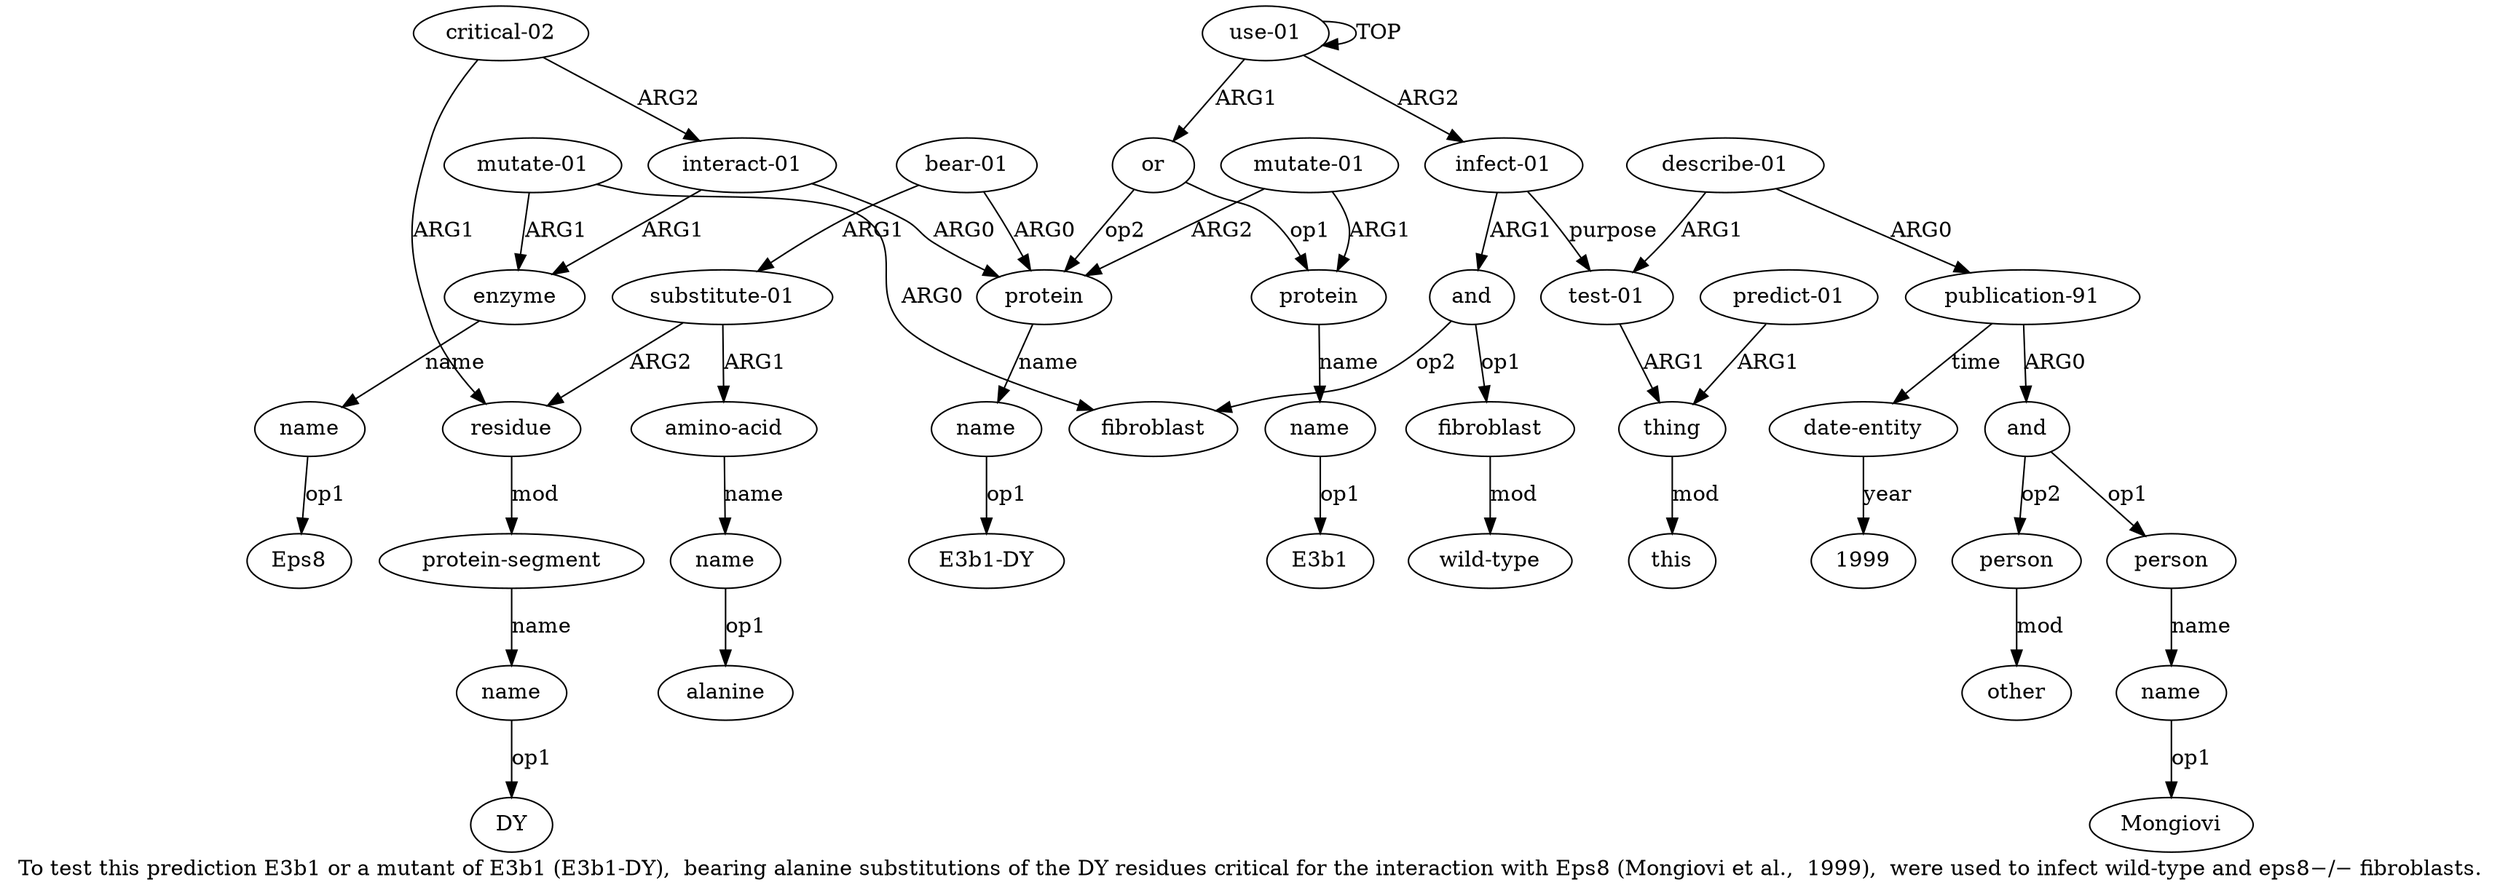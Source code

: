 digraph  {
	graph [label="To test this prediction E3b1 or a mutant of E3b1 (E3b1-DY),  bearing alanine substitutions of the DY residues critical for the interaction \
with Eps8 (Mongiovi et al.,  1999),  were used to infect wild-type and eps8−/− fibroblasts."];
	node [label="\N"];
	a20	 [color=black,
		gold_ind=20,
		gold_label=fibroblast,
		label=fibroblast,
		test_ind=20,
		test_label=fibroblast];
	a21	 [color=black,
		gold_ind=21,
		gold_label="wild-type",
		label="wild-type",
		test_ind=21,
		test_label="wild-type"];
	a20 -> a21 [key=0,
	color=black,
	gold_label=mod,
	label=mod,
	test_label=mod];
a22 [color=black,
	gold_ind=22,
	gold_label=fibroblast,
	label=fibroblast,
	test_ind=22,
	test_label=fibroblast];
a23 [color=black,
	gold_ind=23,
	gold_label="mutate-01",
	label="mutate-01",
	test_ind=23,
	test_label="mutate-01"];
a23 -> a22 [key=0,
color=black,
gold_label=ARG0,
label=ARG0,
test_label=ARG0];
a16 [color=black,
gold_ind=16,
gold_label=enzyme,
label=enzyme,
test_ind=16,
test_label=enzyme];
a23 -> a16 [key=0,
color=black,
gold_label=ARG1,
label=ARG1,
test_label=ARG1];
a24 [color=black,
gold_ind=24,
gold_label="test-01",
label="test-01",
test_ind=24,
test_label="test-01"];
a25 [color=black,
gold_ind=25,
gold_label=thing,
label=thing,
test_ind=25,
test_label=thing];
a24 -> a25 [key=0,
color=black,
gold_label=ARG1,
label=ARG1,
test_label=ARG1];
a27 [color=black,
gold_ind=27,
gold_label=this,
label=this,
test_ind=27,
test_label=this];
a25 -> a27 [key=0,
color=black,
gold_label=mod,
label=mod,
test_label=mod];
a26 [color=black,
gold_ind=26,
gold_label="predict-01",
label="predict-01",
test_ind=26,
test_label="predict-01"];
a26 -> a25 [key=0,
color=black,
gold_label=ARG1,
label=ARG1,
test_label=ARG1];
a28 [color=black,
gold_ind=28,
gold_label="describe-01",
label="describe-01",
test_ind=28,
test_label="describe-01"];
a28 -> a24 [key=0,
color=black,
gold_label=ARG1,
label=ARG1,
test_label=ARG1];
a29 [color=black,
gold_ind=29,
gold_label="publication-91",
label="publication-91",
test_ind=29,
test_label="publication-91"];
a28 -> a29 [key=0,
color=black,
gold_label=ARG0,
label=ARG0,
test_label=ARG0];
a30 [color=black,
gold_ind=30,
gold_label=and,
label=and,
test_ind=30,
test_label=and];
a29 -> a30 [key=0,
color=black,
gold_label=ARG0,
label=ARG0,
test_label=ARG0];
a35 [color=black,
gold_ind=35,
gold_label="date-entity",
label="date-entity",
test_ind=35,
test_label="date-entity"];
a29 -> a35 [key=0,
color=black,
gold_label=time,
label=time,
test_label=time];
a31 [color=black,
gold_ind=31,
gold_label=person,
label=person,
test_ind=31,
test_label=person];
a32 [color=black,
gold_ind=32,
gold_label=name,
label=name,
test_ind=32,
test_label=name];
a31 -> a32 [key=0,
color=black,
gold_label=name,
label=name,
test_label=name];
a30 -> a31 [key=0,
color=black,
gold_label=op1,
label=op1,
test_label=op1];
a33 [color=black,
gold_ind=33,
gold_label=person,
label=person,
test_ind=33,
test_label=person];
a30 -> a33 [key=0,
color=black,
gold_label=op2,
label=op2,
test_label=op2];
"a32 Mongiovi" [color=black,
gold_ind=-1,
gold_label=Mongiovi,
label=Mongiovi,
test_ind=-1,
test_label=Mongiovi];
"a3 E3b1" [color=black,
gold_ind=-1,
gold_label=E3b1,
label=E3b1,
test_ind=-1,
test_label=E3b1];
a34 [color=black,
gold_ind=34,
gold_label=other,
label=other,
test_ind=34,
test_label=other];
a33 -> a34 [key=0,
color=black,
gold_label=mod,
label=mod,
test_label=mod];
"a35 1999" [color=black,
gold_ind=-1,
gold_label=1999,
label=1999,
test_ind=-1,
test_label=1999];
a35 -> "a35 1999" [key=0,
color=black,
gold_label=year,
label=year,
test_label=year];
"a17 Eps8" [color=black,
gold_ind=-1,
gold_label=Eps8,
label=Eps8,
test_ind=-1,
test_label=Eps8];
a32 -> "a32 Mongiovi" [key=0,
color=black,
gold_label=op1,
label=op1,
test_label=op1];
a15 [color=black,
gold_ind=15,
gold_label="interact-01",
label="interact-01",
test_ind=15,
test_label="interact-01"];
a15 -> a16 [key=0,
color=black,
gold_label=ARG1,
label=ARG1,
test_label=ARG1];
a4 [color=black,
gold_ind=4,
gold_label=protein,
label=protein,
test_ind=4,
test_label=protein];
a15 -> a4 [key=0,
color=black,
gold_label=ARG0,
label=ARG0,
test_label=ARG0];
a14 [color=black,
gold_ind=14,
gold_label="critical-02",
label="critical-02",
test_ind=14,
test_label="critical-02"];
a14 -> a15 [key=0,
color=black,
gold_label=ARG2,
label=ARG2,
test_label=ARG2];
a11 [color=black,
gold_ind=11,
gold_label=residue,
label=residue,
test_ind=11,
test_label=residue];
a14 -> a11 [key=0,
color=black,
gold_label=ARG1,
label=ARG1,
test_label=ARG1];
a17 [color=black,
gold_ind=17,
gold_label=name,
label=name,
test_ind=17,
test_label=name];
a17 -> "a17 Eps8" [key=0,
color=black,
gold_label=op1,
label=op1,
test_label=op1];
a16 -> a17 [key=0,
color=black,
gold_label=name,
label=name,
test_label=name];
a12 [color=black,
gold_ind=12,
gold_label="protein-segment",
label="protein-segment",
test_ind=12,
test_label="protein-segment"];
a11 -> a12 [key=0,
color=black,
gold_label=mod,
label=mod,
test_label=mod];
a10 [color=black,
gold_ind=10,
gold_label=name,
label=name,
test_ind=10,
test_label=name];
"a10 alanine" [color=black,
gold_ind=-1,
gold_label=alanine,
label=alanine,
test_ind=-1,
test_label=alanine];
a10 -> "a10 alanine" [key=0,
color=black,
gold_label=op1,
label=op1,
test_label=op1];
a13 [color=black,
gold_ind=13,
gold_label=name,
label=name,
test_ind=13,
test_label=name];
"a13 DY" [color=black,
gold_ind=-1,
gold_label=DY,
label=DY,
test_ind=-1,
test_label=DY];
a13 -> "a13 DY" [key=0,
color=black,
gold_label=op1,
label=op1,
test_label=op1];
a12 -> a13 [key=0,
color=black,
gold_label=name,
label=name,
test_label=name];
a19 [color=black,
gold_ind=19,
gold_label=and,
label=and,
test_ind=19,
test_label=and];
a19 -> a20 [key=0,
color=black,
gold_label=op1,
label=op1,
test_label=op1];
a19 -> a22 [key=0,
color=black,
gold_label=op2,
label=op2,
test_label=op2];
a18 [color=black,
gold_ind=18,
gold_label="infect-01",
label="infect-01",
test_ind=18,
test_label="infect-01"];
a18 -> a24 [key=0,
color=black,
gold_label=purpose,
label=purpose,
test_label=purpose];
a18 -> a19 [key=0,
color=black,
gold_label=ARG1,
label=ARG1,
test_label=ARG1];
a1 [color=black,
gold_ind=1,
gold_label=or,
label=or,
test_ind=1,
test_label=or];
a2 [color=black,
gold_ind=2,
gold_label=protein,
label=protein,
test_ind=2,
test_label=protein];
a1 -> a2 [key=0,
color=black,
gold_label=op1,
label=op1,
test_label=op1];
a1 -> a4 [key=0,
color=black,
gold_label=op2,
label=op2,
test_label=op2];
a0 [color=black,
gold_ind=0,
gold_label="use-01",
label="use-01",
test_ind=0,
test_label="use-01"];
a0 -> a18 [key=0,
color=black,
gold_label=ARG2,
label=ARG2,
test_label=ARG2];
a0 -> a1 [key=0,
color=black,
gold_label=ARG1,
label=ARG1,
test_label=ARG1];
a0 -> a0 [key=0,
color=black,
gold_label=TOP,
label=TOP,
test_label=TOP];
a3 [color=black,
gold_ind=3,
gold_label=name,
label=name,
test_ind=3,
test_label=name];
a3 -> "a3 E3b1" [key=0,
color=black,
gold_label=op1,
label=op1,
test_label=op1];
a2 -> a3 [key=0,
color=black,
gold_label=name,
label=name,
test_label=name];
a5 [color=black,
gold_ind=5,
gold_label=name,
label=name,
test_ind=5,
test_label=name];
"a5 E3b1-DY" [color=black,
gold_ind=-1,
gold_label="E3b1-DY",
label="E3b1-DY",
test_ind=-1,
test_label="E3b1-DY"];
a5 -> "a5 E3b1-DY" [key=0,
color=black,
gold_label=op1,
label=op1,
test_label=op1];
a4 -> a5 [key=0,
color=black,
gold_label=name,
label=name,
test_label=name];
a7 [color=black,
gold_ind=7,
gold_label="bear-01",
label="bear-01",
test_ind=7,
test_label="bear-01"];
a7 -> a4 [key=0,
color=black,
gold_label=ARG0,
label=ARG0,
test_label=ARG0];
a8 [color=black,
gold_ind=8,
gold_label="substitute-01",
label="substitute-01",
test_ind=8,
test_label="substitute-01"];
a7 -> a8 [key=0,
color=black,
gold_label=ARG1,
label=ARG1,
test_label=ARG1];
a6 [color=black,
gold_ind=6,
gold_label="mutate-01",
label="mutate-01",
test_ind=6,
test_label="mutate-01"];
a6 -> a2 [key=0,
color=black,
gold_label=ARG1,
label=ARG1,
test_label=ARG1];
a6 -> a4 [key=0,
color=black,
gold_label=ARG2,
label=ARG2,
test_label=ARG2];
a9 [color=black,
gold_ind=9,
gold_label="amino-acid",
label="amino-acid",
test_ind=9,
test_label="amino-acid"];
a9 -> a10 [key=0,
color=black,
gold_label=name,
label=name,
test_label=name];
a8 -> a11 [key=0,
color=black,
gold_label=ARG2,
label=ARG2,
test_label=ARG2];
a8 -> a9 [key=0,
color=black,
gold_label=ARG1,
label=ARG1,
test_label=ARG1];
}
